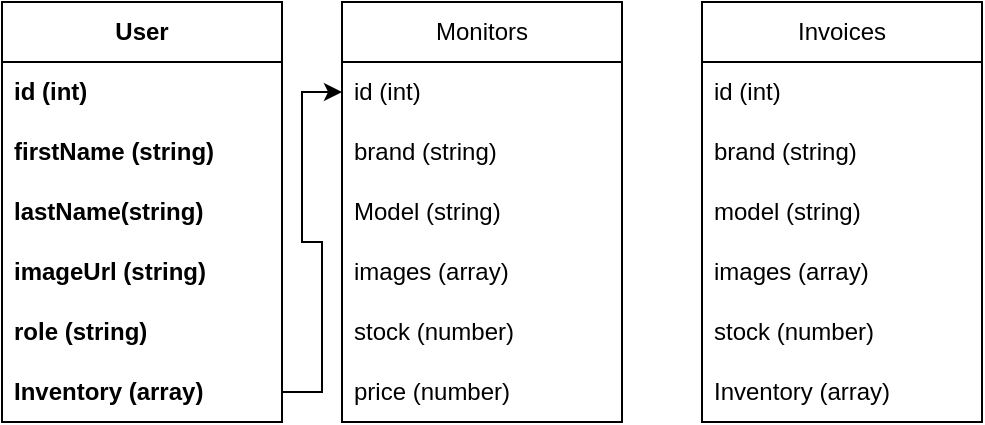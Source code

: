 <mxfile version="26.1.0">
  <diagram name="Page-1" id="UxDNGhCxuUG_BbxYulVH">
    <mxGraphModel dx="1042" dy="613" grid="1" gridSize="10" guides="1" tooltips="1" connect="1" arrows="1" fold="1" page="1" pageScale="1" pageWidth="850" pageHeight="1100" math="0" shadow="0">
      <root>
        <mxCell id="0" />
        <mxCell id="1" parent="0" />
        <mxCell id="6yRrCLSFlhP-nJZg8BYm-1" value="User" style="swimlane;fontStyle=1;childLayout=stackLayout;horizontal=1;startSize=30;horizontalStack=0;resizeParent=1;resizeParentMax=0;resizeLast=0;collapsible=1;marginBottom=0;whiteSpace=wrap;html=1;" vertex="1" parent="1">
          <mxGeometry x="260" y="170" width="140" height="210" as="geometry" />
        </mxCell>
        <mxCell id="6yRrCLSFlhP-nJZg8BYm-2" value="id (int)" style="text;strokeColor=none;fillColor=none;align=left;verticalAlign=middle;spacingLeft=4;spacingRight=4;overflow=hidden;points=[[0,0.5],[1,0.5]];portConstraint=eastwest;rotatable=0;whiteSpace=wrap;html=1;fontStyle=1" vertex="1" parent="6yRrCLSFlhP-nJZg8BYm-1">
          <mxGeometry y="30" width="140" height="30" as="geometry" />
        </mxCell>
        <mxCell id="6yRrCLSFlhP-nJZg8BYm-3" value="firstName (string)" style="text;strokeColor=none;fillColor=none;align=left;verticalAlign=middle;spacingLeft=4;spacingRight=4;overflow=hidden;points=[[0,0.5],[1,0.5]];portConstraint=eastwest;rotatable=0;whiteSpace=wrap;html=1;fontStyle=1" vertex="1" parent="6yRrCLSFlhP-nJZg8BYm-1">
          <mxGeometry y="60" width="140" height="30" as="geometry" />
        </mxCell>
        <mxCell id="6yRrCLSFlhP-nJZg8BYm-4" value="lastName(string)" style="text;strokeColor=none;fillColor=none;align=left;verticalAlign=middle;spacingLeft=4;spacingRight=4;overflow=hidden;points=[[0,0.5],[1,0.5]];portConstraint=eastwest;rotatable=0;whiteSpace=wrap;html=1;fontStyle=1" vertex="1" parent="6yRrCLSFlhP-nJZg8BYm-1">
          <mxGeometry y="90" width="140" height="30" as="geometry" />
        </mxCell>
        <mxCell id="6yRrCLSFlhP-nJZg8BYm-5" value="imageUrl (string)" style="text;strokeColor=none;fillColor=none;align=left;verticalAlign=middle;spacingLeft=4;spacingRight=4;overflow=hidden;points=[[0,0.5],[1,0.5]];portConstraint=eastwest;rotatable=0;whiteSpace=wrap;html=1;fontStyle=1" vertex="1" parent="6yRrCLSFlhP-nJZg8BYm-1">
          <mxGeometry y="120" width="140" height="30" as="geometry" />
        </mxCell>
        <mxCell id="6yRrCLSFlhP-nJZg8BYm-6" value="role (string)" style="text;strokeColor=none;fillColor=none;align=left;verticalAlign=middle;spacingLeft=4;spacingRight=4;overflow=hidden;points=[[0,0.5],[1,0.5]];portConstraint=eastwest;rotatable=0;whiteSpace=wrap;html=1;fontStyle=1" vertex="1" parent="6yRrCLSFlhP-nJZg8BYm-1">
          <mxGeometry y="150" width="140" height="30" as="geometry" />
        </mxCell>
        <mxCell id="6yRrCLSFlhP-nJZg8BYm-7" value="Inventory (array)" style="text;strokeColor=none;fillColor=none;align=left;verticalAlign=middle;spacingLeft=4;spacingRight=4;overflow=hidden;points=[[0,0.5],[1,0.5]];portConstraint=eastwest;rotatable=0;whiteSpace=wrap;html=1;fontStyle=1" vertex="1" parent="6yRrCLSFlhP-nJZg8BYm-1">
          <mxGeometry y="180" width="140" height="30" as="geometry" />
        </mxCell>
        <mxCell id="6yRrCLSFlhP-nJZg8BYm-13" value="Monitors" style="swimlane;fontStyle=0;childLayout=stackLayout;horizontal=1;startSize=30;horizontalStack=0;resizeParent=1;resizeParentMax=0;resizeLast=0;collapsible=1;marginBottom=0;whiteSpace=wrap;html=1;" vertex="1" parent="1">
          <mxGeometry x="430" y="170" width="140" height="210" as="geometry" />
        </mxCell>
        <mxCell id="6yRrCLSFlhP-nJZg8BYm-14" value="id (int)" style="text;strokeColor=none;fillColor=none;align=left;verticalAlign=middle;spacingLeft=4;spacingRight=4;overflow=hidden;points=[[0,0.5],[1,0.5]];portConstraint=eastwest;rotatable=0;whiteSpace=wrap;html=1;" vertex="1" parent="6yRrCLSFlhP-nJZg8BYm-13">
          <mxGeometry y="30" width="140" height="30" as="geometry" />
        </mxCell>
        <mxCell id="6yRrCLSFlhP-nJZg8BYm-15" value="brand (string)" style="text;strokeColor=none;fillColor=none;align=left;verticalAlign=middle;spacingLeft=4;spacingRight=4;overflow=hidden;points=[[0,0.5],[1,0.5]];portConstraint=eastwest;rotatable=0;whiteSpace=wrap;html=1;" vertex="1" parent="6yRrCLSFlhP-nJZg8BYm-13">
          <mxGeometry y="60" width="140" height="30" as="geometry" />
        </mxCell>
        <mxCell id="6yRrCLSFlhP-nJZg8BYm-16" value="Model (string)" style="text;strokeColor=none;fillColor=none;align=left;verticalAlign=middle;spacingLeft=4;spacingRight=4;overflow=hidden;points=[[0,0.5],[1,0.5]];portConstraint=eastwest;rotatable=0;whiteSpace=wrap;html=1;" vertex="1" parent="6yRrCLSFlhP-nJZg8BYm-13">
          <mxGeometry y="90" width="140" height="30" as="geometry" />
        </mxCell>
        <mxCell id="6yRrCLSFlhP-nJZg8BYm-17" value="images (array)" style="text;strokeColor=none;fillColor=none;align=left;verticalAlign=middle;spacingLeft=4;spacingRight=4;overflow=hidden;points=[[0,0.5],[1,0.5]];portConstraint=eastwest;rotatable=0;whiteSpace=wrap;html=1;" vertex="1" parent="6yRrCLSFlhP-nJZg8BYm-13">
          <mxGeometry y="120" width="140" height="30" as="geometry" />
        </mxCell>
        <mxCell id="6yRrCLSFlhP-nJZg8BYm-18" value="stock (number)" style="text;strokeColor=none;fillColor=none;align=left;verticalAlign=middle;spacingLeft=4;spacingRight=4;overflow=hidden;points=[[0,0.5],[1,0.5]];portConstraint=eastwest;rotatable=0;whiteSpace=wrap;html=1;" vertex="1" parent="6yRrCLSFlhP-nJZg8BYm-13">
          <mxGeometry y="150" width="140" height="30" as="geometry" />
        </mxCell>
        <mxCell id="6yRrCLSFlhP-nJZg8BYm-19" value="price (number)" style="text;strokeColor=none;fillColor=none;align=left;verticalAlign=middle;spacingLeft=4;spacingRight=4;overflow=hidden;points=[[0,0.5],[1,0.5]];portConstraint=eastwest;rotatable=0;whiteSpace=wrap;html=1;" vertex="1" parent="6yRrCLSFlhP-nJZg8BYm-13">
          <mxGeometry y="180" width="140" height="30" as="geometry" />
        </mxCell>
        <mxCell id="6yRrCLSFlhP-nJZg8BYm-20" value="Invoices" style="swimlane;fontStyle=0;childLayout=stackLayout;horizontal=1;startSize=30;horizontalStack=0;resizeParent=1;resizeParentMax=0;resizeLast=0;collapsible=1;marginBottom=0;whiteSpace=wrap;html=1;" vertex="1" parent="1">
          <mxGeometry x="610" y="170" width="140" height="210" as="geometry" />
        </mxCell>
        <mxCell id="6yRrCLSFlhP-nJZg8BYm-21" value="id (int)" style="text;strokeColor=none;fillColor=none;align=left;verticalAlign=middle;spacingLeft=4;spacingRight=4;overflow=hidden;points=[[0,0.5],[1,0.5]];portConstraint=eastwest;rotatable=0;whiteSpace=wrap;html=1;" vertex="1" parent="6yRrCLSFlhP-nJZg8BYm-20">
          <mxGeometry y="30" width="140" height="30" as="geometry" />
        </mxCell>
        <mxCell id="6yRrCLSFlhP-nJZg8BYm-22" value="brand (string)" style="text;strokeColor=none;fillColor=none;align=left;verticalAlign=middle;spacingLeft=4;spacingRight=4;overflow=hidden;points=[[0,0.5],[1,0.5]];portConstraint=eastwest;rotatable=0;whiteSpace=wrap;html=1;" vertex="1" parent="6yRrCLSFlhP-nJZg8BYm-20">
          <mxGeometry y="60" width="140" height="30" as="geometry" />
        </mxCell>
        <mxCell id="6yRrCLSFlhP-nJZg8BYm-23" value="model (string)" style="text;strokeColor=none;fillColor=none;align=left;verticalAlign=middle;spacingLeft=4;spacingRight=4;overflow=hidden;points=[[0,0.5],[1,0.5]];portConstraint=eastwest;rotatable=0;whiteSpace=wrap;html=1;" vertex="1" parent="6yRrCLSFlhP-nJZg8BYm-20">
          <mxGeometry y="90" width="140" height="30" as="geometry" />
        </mxCell>
        <mxCell id="6yRrCLSFlhP-nJZg8BYm-24" value="images (array)" style="text;strokeColor=none;fillColor=none;align=left;verticalAlign=middle;spacingLeft=4;spacingRight=4;overflow=hidden;points=[[0,0.5],[1,0.5]];portConstraint=eastwest;rotatable=0;whiteSpace=wrap;html=1;" vertex="1" parent="6yRrCLSFlhP-nJZg8BYm-20">
          <mxGeometry y="120" width="140" height="30" as="geometry" />
        </mxCell>
        <mxCell id="6yRrCLSFlhP-nJZg8BYm-25" value="stock (number)" style="text;strokeColor=none;fillColor=none;align=left;verticalAlign=middle;spacingLeft=4;spacingRight=4;overflow=hidden;points=[[0,0.5],[1,0.5]];portConstraint=eastwest;rotatable=0;whiteSpace=wrap;html=1;" vertex="1" parent="6yRrCLSFlhP-nJZg8BYm-20">
          <mxGeometry y="150" width="140" height="30" as="geometry" />
        </mxCell>
        <mxCell id="6yRrCLSFlhP-nJZg8BYm-26" value="Inventory (array)" style="text;strokeColor=none;fillColor=none;align=left;verticalAlign=middle;spacingLeft=4;spacingRight=4;overflow=hidden;points=[[0,0.5],[1,0.5]];portConstraint=eastwest;rotatable=0;whiteSpace=wrap;html=1;" vertex="1" parent="6yRrCLSFlhP-nJZg8BYm-20">
          <mxGeometry y="180" width="140" height="30" as="geometry" />
        </mxCell>
        <mxCell id="6yRrCLSFlhP-nJZg8BYm-27" style="edgeStyle=orthogonalEdgeStyle;rounded=0;orthogonalLoop=1;jettySize=auto;html=1;" edge="1" parent="1" source="6yRrCLSFlhP-nJZg8BYm-7" target="6yRrCLSFlhP-nJZg8BYm-14">
          <mxGeometry relative="1" as="geometry" />
        </mxCell>
      </root>
    </mxGraphModel>
  </diagram>
</mxfile>
